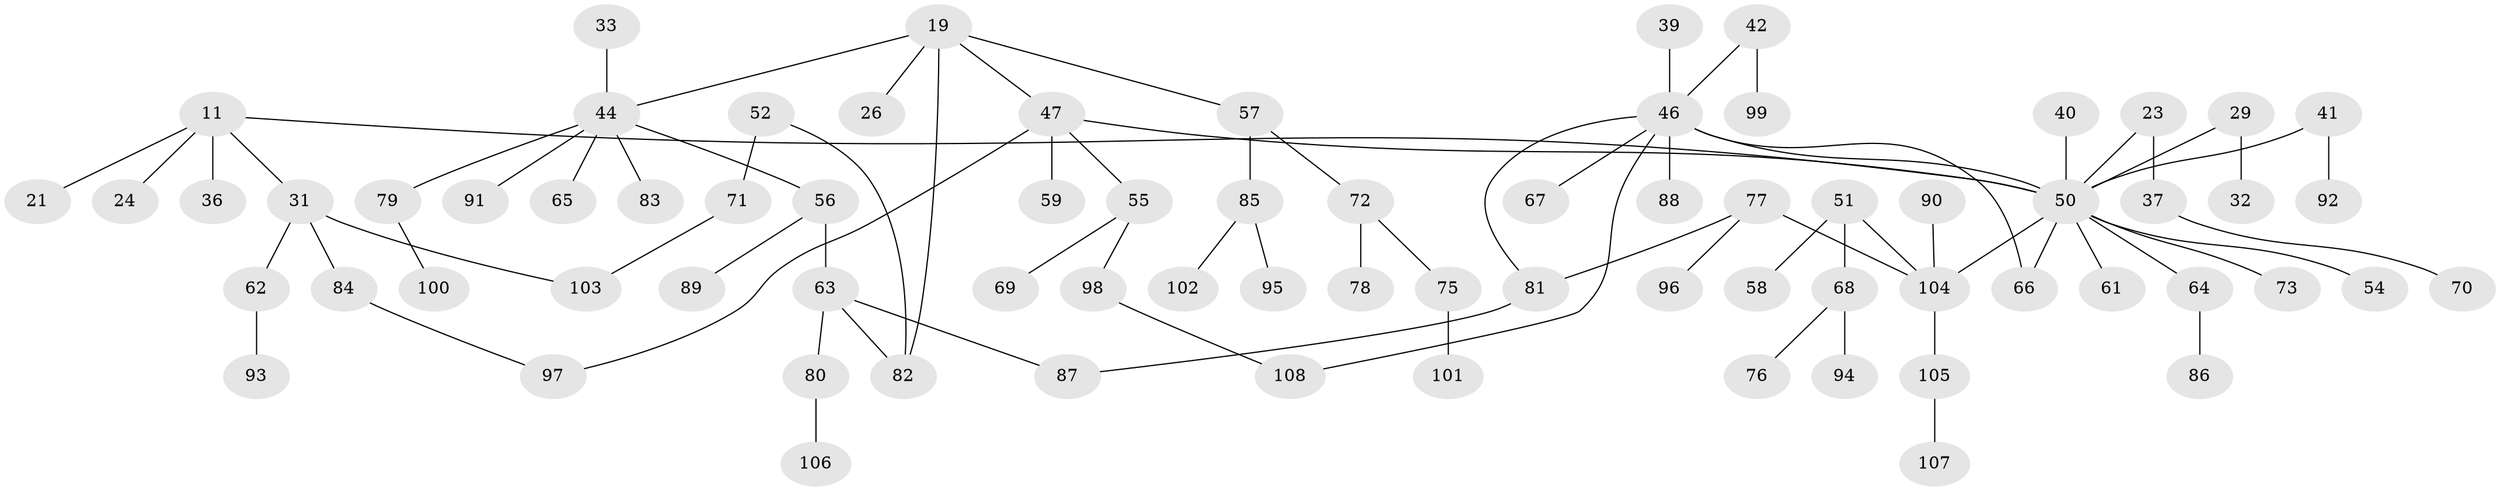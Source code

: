 // original degree distribution, {5: 0.046296296296296294, 2: 0.3148148148148148, 3: 0.19444444444444445, 4: 0.08333333333333333, 1: 0.35185185185185186, 8: 0.009259259259259259}
// Generated by graph-tools (version 1.1) at 2025/45/03/04/25 21:45:04]
// undirected, 75 vertices, 81 edges
graph export_dot {
graph [start="1"]
  node [color=gray90,style=filled];
  11 [super="+9"];
  19 [super="+18"];
  21;
  23;
  24;
  26;
  29;
  31;
  32;
  33;
  36;
  37;
  39;
  40;
  41;
  42;
  44 [super="+13+8"];
  46 [super="+17"];
  47 [super="+35"];
  50 [super="+3+1+38+28"];
  51;
  52;
  54;
  55 [super="+48"];
  56 [super="+45"];
  57 [super="+53"];
  58;
  59;
  61;
  62;
  63;
  64;
  65;
  66 [super="+16+20"];
  67;
  68;
  69;
  70;
  71;
  72;
  73;
  75;
  76;
  77 [super="+60"];
  78;
  79;
  80;
  81 [super="+43"];
  82 [super="+49"];
  83;
  84;
  85;
  86;
  87;
  88;
  89;
  90;
  91;
  92;
  93;
  94;
  95;
  96;
  97;
  98;
  99;
  100;
  101;
  102;
  103;
  104 [super="+30+74"];
  105;
  106;
  107;
  108;
  11 -- 21;
  11 -- 36;
  11 -- 24;
  11 -- 31;
  11 -- 50;
  19 -- 26;
  19 -- 47;
  19 -- 57;
  19 -- 44;
  19 -- 82;
  23 -- 37;
  23 -- 50;
  29 -- 32;
  29 -- 50;
  31 -- 62;
  31 -- 84;
  31 -- 103;
  33 -- 44;
  37 -- 70;
  39 -- 46;
  40 -- 50;
  41 -- 92;
  41 -- 50;
  42 -- 99;
  42 -- 46;
  44 -- 65;
  44 -- 83;
  44 -- 79;
  44 -- 56;
  44 -- 91;
  46 -- 66 [weight=2];
  46 -- 67;
  46 -- 108;
  46 -- 88;
  46 -- 81;
  46 -- 50;
  47 -- 97;
  47 -- 59;
  47 -- 50;
  47 -- 55;
  50 -- 54;
  50 -- 64;
  50 -- 104 [weight=3];
  50 -- 73;
  50 -- 66 [weight=2];
  50 -- 61;
  51 -- 58;
  51 -- 68;
  51 -- 104;
  52 -- 71;
  52 -- 82;
  55 -- 98;
  55 -- 69;
  56 -- 63;
  56 -- 89;
  57 -- 72;
  57 -- 85;
  62 -- 93;
  63 -- 80;
  63 -- 82;
  63 -- 87;
  64 -- 86;
  68 -- 76;
  68 -- 94;
  71 -- 103;
  72 -- 75;
  72 -- 78;
  75 -- 101;
  77 -- 104 [weight=2];
  77 -- 96;
  77 -- 81;
  79 -- 100;
  80 -- 106;
  81 -- 87;
  84 -- 97;
  85 -- 95;
  85 -- 102;
  90 -- 104;
  98 -- 108;
  104 -- 105;
  105 -- 107;
}
